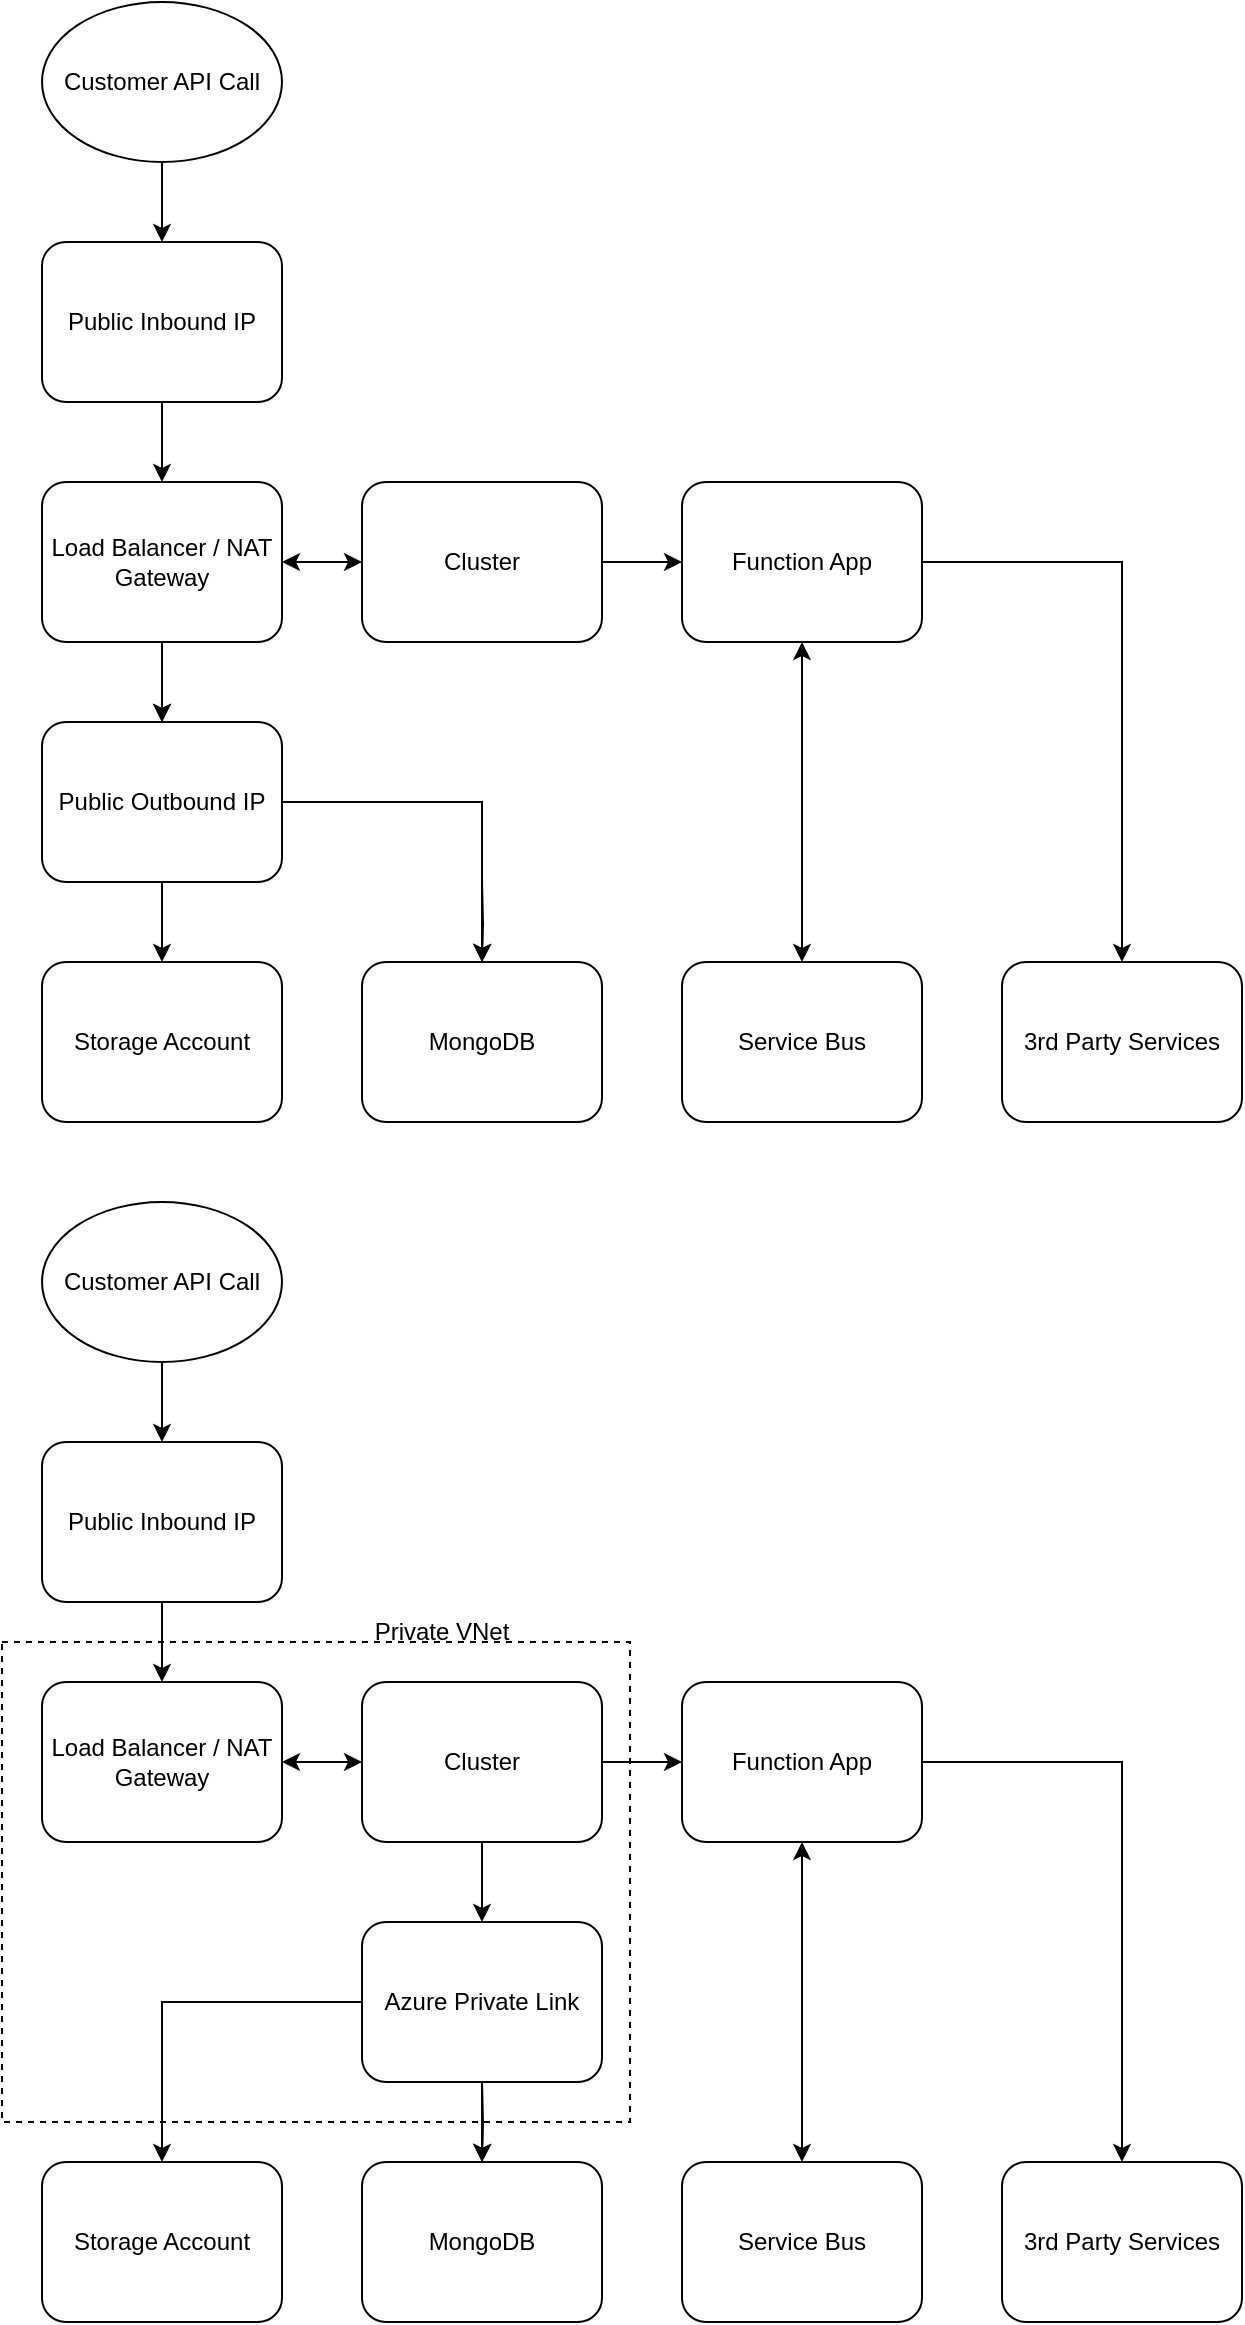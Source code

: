 <mxfile version="23.0.1" type="github">
  <diagram name="Page-1" id="20M73AAbPpsOpiNFh2Rf">
    <mxGraphModel dx="1865" dy="1080" grid="1" gridSize="10" guides="1" tooltips="1" connect="1" arrows="1" fold="1" page="1" pageScale="1" pageWidth="827" pageHeight="1169" math="0" shadow="0">
      <root>
        <mxCell id="0" />
        <mxCell id="1" parent="0" />
        <mxCell id="LOcvImVd184odbR1vvfn-3" style="edgeStyle=orthogonalEdgeStyle;rounded=0;orthogonalLoop=1;jettySize=auto;html=1;entryX=0.5;entryY=0;entryDx=0;entryDy=0;startArrow=none;startFill=0;exitX=0.5;exitY=1;exitDx=0;exitDy=0;" edge="1" parent="1" source="LOcvImVd184odbR1vvfn-48" target="LOcvImVd184odbR1vvfn-2">
          <mxGeometry relative="1" as="geometry">
            <mxPoint x="180" y="480" as="sourcePoint" />
          </mxGeometry>
        </mxCell>
        <mxCell id="LOcvImVd184odbR1vvfn-2" value="Storage Account" style="rounded=1;whiteSpace=wrap;html=1;" vertex="1" parent="1">
          <mxGeometry x="120" y="520" width="120" height="80" as="geometry" />
        </mxCell>
        <mxCell id="LOcvImVd184odbR1vvfn-11" value="MongoDB" style="rounded=1;whiteSpace=wrap;html=1;" vertex="1" parent="1">
          <mxGeometry x="280" y="520" width="120" height="80" as="geometry" />
        </mxCell>
        <mxCell id="LOcvImVd184odbR1vvfn-14" style="edgeStyle=orthogonalEdgeStyle;rounded=0;orthogonalLoop=1;jettySize=auto;html=1;entryX=0.5;entryY=0;entryDx=0;entryDy=0;startArrow=none;startFill=0;" edge="1" parent="1" target="LOcvImVd184odbR1vvfn-11">
          <mxGeometry relative="1" as="geometry">
            <mxPoint x="340" y="480" as="sourcePoint" />
          </mxGeometry>
        </mxCell>
        <mxCell id="LOcvImVd184odbR1vvfn-16" style="edgeStyle=orthogonalEdgeStyle;rounded=0;orthogonalLoop=1;jettySize=auto;html=1;entryX=0.5;entryY=0;entryDx=0;entryDy=0;startArrow=classic;startFill=1;" edge="1" parent="1" source="LOcvImVd184odbR1vvfn-13" target="LOcvImVd184odbR1vvfn-15">
          <mxGeometry relative="1" as="geometry" />
        </mxCell>
        <mxCell id="LOcvImVd184odbR1vvfn-18" style="edgeStyle=orthogonalEdgeStyle;rounded=0;orthogonalLoop=1;jettySize=auto;html=1;" edge="1" parent="1" source="LOcvImVd184odbR1vvfn-13" target="LOcvImVd184odbR1vvfn-17">
          <mxGeometry relative="1" as="geometry" />
        </mxCell>
        <mxCell id="LOcvImVd184odbR1vvfn-13" value="Function App" style="rounded=1;whiteSpace=wrap;html=1;" vertex="1" parent="1">
          <mxGeometry x="440" y="280" width="120" height="80" as="geometry" />
        </mxCell>
        <mxCell id="LOcvImVd184odbR1vvfn-15" value="Service Bus" style="rounded=1;whiteSpace=wrap;html=1;" vertex="1" parent="1">
          <mxGeometry x="440" y="520" width="120" height="80" as="geometry" />
        </mxCell>
        <mxCell id="LOcvImVd184odbR1vvfn-17" value="3rd Party Services" style="rounded=1;whiteSpace=wrap;html=1;" vertex="1" parent="1">
          <mxGeometry x="600" y="520" width="120" height="80" as="geometry" />
        </mxCell>
        <mxCell id="LOcvImVd184odbR1vvfn-52" style="edgeStyle=orthogonalEdgeStyle;rounded=0;orthogonalLoop=1;jettySize=auto;html=1;entryX=0.5;entryY=0;entryDx=0;entryDy=0;" edge="1" parent="1" source="LOcvImVd184odbR1vvfn-48" target="LOcvImVd184odbR1vvfn-11">
          <mxGeometry relative="1" as="geometry">
            <Array as="points">
              <mxPoint x="340" y="440" />
            </Array>
          </mxGeometry>
        </mxCell>
        <mxCell id="LOcvImVd184odbR1vvfn-42" value="Load Balancer / NAT Gateway" style="rounded=1;whiteSpace=wrap;html=1;" vertex="1" parent="1">
          <mxGeometry x="120" y="280" width="120" height="80" as="geometry" />
        </mxCell>
        <mxCell id="LOcvImVd184odbR1vvfn-50" value="" style="edgeStyle=orthogonalEdgeStyle;rounded=0;orthogonalLoop=1;jettySize=auto;html=1;entryX=0.5;entryY=0;entryDx=0;entryDy=0;startArrow=classic;startFill=1;" edge="1" parent="1" source="LOcvImVd184odbR1vvfn-13" target="LOcvImVd184odbR1vvfn-1">
          <mxGeometry relative="1" as="geometry">
            <mxPoint x="440" y="320" as="sourcePoint" />
            <mxPoint x="340" y="400" as="targetPoint" />
            <Array as="points">
              <mxPoint x="340" y="320" />
            </Array>
          </mxGeometry>
        </mxCell>
        <mxCell id="LOcvImVd184odbR1vvfn-59" style="edgeStyle=orthogonalEdgeStyle;rounded=0;orthogonalLoop=1;jettySize=auto;html=1;entryX=1;entryY=0.5;entryDx=0;entryDy=0;startArrow=classic;startFill=1;" edge="1" parent="1" source="LOcvImVd184odbR1vvfn-1" target="LOcvImVd184odbR1vvfn-42">
          <mxGeometry relative="1" as="geometry" />
        </mxCell>
        <mxCell id="LOcvImVd184odbR1vvfn-1" value="Cluster" style="rounded=1;whiteSpace=wrap;html=1;" vertex="1" parent="1">
          <mxGeometry x="280" y="280" width="120" height="80" as="geometry" />
        </mxCell>
        <mxCell id="LOcvImVd184odbR1vvfn-53" value="" style="edgeStyle=orthogonalEdgeStyle;rounded=0;orthogonalLoop=1;jettySize=auto;html=1;entryX=0.5;entryY=0;entryDx=0;entryDy=0;startArrow=none;startFill=0;exitX=0.5;exitY=1;exitDx=0;exitDy=0;" edge="1" parent="1" source="LOcvImVd184odbR1vvfn-42" target="LOcvImVd184odbR1vvfn-48">
          <mxGeometry relative="1" as="geometry">
            <mxPoint x="180" y="360" as="sourcePoint" />
            <mxPoint x="180" y="520" as="targetPoint" />
          </mxGeometry>
        </mxCell>
        <mxCell id="LOcvImVd184odbR1vvfn-54" value="" style="edgeStyle=orthogonalEdgeStyle;rounded=0;orthogonalLoop=1;jettySize=auto;html=1;entryX=0.5;entryY=0;entryDx=0;entryDy=0;" edge="1" parent="1" source="LOcvImVd184odbR1vvfn-42" target="LOcvImVd184odbR1vvfn-48">
          <mxGeometry relative="1" as="geometry">
            <mxPoint x="180" y="360" as="sourcePoint" />
            <mxPoint x="340" y="520" as="targetPoint" />
            <Array as="points" />
          </mxGeometry>
        </mxCell>
        <mxCell id="LOcvImVd184odbR1vvfn-48" value="Public Outbound IP" style="rounded=1;whiteSpace=wrap;html=1;" vertex="1" parent="1">
          <mxGeometry x="120" y="400" width="120" height="80" as="geometry" />
        </mxCell>
        <mxCell id="LOcvImVd184odbR1vvfn-56" style="edgeStyle=orthogonalEdgeStyle;rounded=0;orthogonalLoop=1;jettySize=auto;html=1;entryX=0.5;entryY=0;entryDx=0;entryDy=0;" edge="1" parent="1" source="LOcvImVd184odbR1vvfn-55" target="LOcvImVd184odbR1vvfn-42">
          <mxGeometry relative="1" as="geometry" />
        </mxCell>
        <mxCell id="LOcvImVd184odbR1vvfn-55" value="Public Inbound IP" style="rounded=1;whiteSpace=wrap;html=1;" vertex="1" parent="1">
          <mxGeometry x="120" y="160" width="120" height="80" as="geometry" />
        </mxCell>
        <mxCell id="LOcvImVd184odbR1vvfn-58" style="edgeStyle=orthogonalEdgeStyle;rounded=0;orthogonalLoop=1;jettySize=auto;html=1;entryX=0.5;entryY=0;entryDx=0;entryDy=0;" edge="1" parent="1" source="LOcvImVd184odbR1vvfn-57" target="LOcvImVd184odbR1vvfn-55">
          <mxGeometry relative="1" as="geometry" />
        </mxCell>
        <mxCell id="LOcvImVd184odbR1vvfn-57" value="Customer API Call" style="ellipse;whiteSpace=wrap;html=1;" vertex="1" parent="1">
          <mxGeometry x="120" y="40" width="120" height="80" as="geometry" />
        </mxCell>
        <mxCell id="LOcvImVd184odbR1vvfn-60" style="edgeStyle=orthogonalEdgeStyle;rounded=0;orthogonalLoop=1;jettySize=auto;html=1;entryX=0.5;entryY=0;entryDx=0;entryDy=0;startArrow=none;startFill=0;exitX=0.5;exitY=1;exitDx=0;exitDy=0;" edge="1" parent="1" source="LOcvImVd184odbR1vvfn-76" target="LOcvImVd184odbR1vvfn-61">
          <mxGeometry relative="1" as="geometry">
            <mxPoint x="180" y="1080" as="sourcePoint" />
            <Array as="points">
              <mxPoint x="340" y="1040" />
              <mxPoint x="180" y="1040" />
            </Array>
          </mxGeometry>
        </mxCell>
        <mxCell id="LOcvImVd184odbR1vvfn-61" value="Storage Account" style="rounded=1;whiteSpace=wrap;html=1;" vertex="1" parent="1">
          <mxGeometry x="120" y="1120" width="120" height="80" as="geometry" />
        </mxCell>
        <mxCell id="LOcvImVd184odbR1vvfn-62" value="MongoDB" style="rounded=1;whiteSpace=wrap;html=1;" vertex="1" parent="1">
          <mxGeometry x="280" y="1120" width="120" height="80" as="geometry" />
        </mxCell>
        <mxCell id="LOcvImVd184odbR1vvfn-63" style="edgeStyle=orthogonalEdgeStyle;rounded=0;orthogonalLoop=1;jettySize=auto;html=1;entryX=0.5;entryY=0;entryDx=0;entryDy=0;startArrow=none;startFill=0;" edge="1" parent="1" target="LOcvImVd184odbR1vvfn-62">
          <mxGeometry relative="1" as="geometry">
            <mxPoint x="340" y="1080" as="sourcePoint" />
          </mxGeometry>
        </mxCell>
        <mxCell id="LOcvImVd184odbR1vvfn-64" style="edgeStyle=orthogonalEdgeStyle;rounded=0;orthogonalLoop=1;jettySize=auto;html=1;entryX=0.5;entryY=0;entryDx=0;entryDy=0;startArrow=classic;startFill=1;" edge="1" parent="1" source="LOcvImVd184odbR1vvfn-66" target="LOcvImVd184odbR1vvfn-67">
          <mxGeometry relative="1" as="geometry" />
        </mxCell>
        <mxCell id="LOcvImVd184odbR1vvfn-65" style="edgeStyle=orthogonalEdgeStyle;rounded=0;orthogonalLoop=1;jettySize=auto;html=1;" edge="1" parent="1" source="LOcvImVd184odbR1vvfn-66" target="LOcvImVd184odbR1vvfn-68">
          <mxGeometry relative="1" as="geometry" />
        </mxCell>
        <mxCell id="LOcvImVd184odbR1vvfn-66" value="Function App" style="rounded=1;whiteSpace=wrap;html=1;" vertex="1" parent="1">
          <mxGeometry x="440" y="880" width="120" height="80" as="geometry" />
        </mxCell>
        <mxCell id="LOcvImVd184odbR1vvfn-67" value="Service Bus" style="rounded=1;whiteSpace=wrap;html=1;" vertex="1" parent="1">
          <mxGeometry x="440" y="1120" width="120" height="80" as="geometry" />
        </mxCell>
        <mxCell id="LOcvImVd184odbR1vvfn-68" value="3rd Party Services" style="rounded=1;whiteSpace=wrap;html=1;" vertex="1" parent="1">
          <mxGeometry x="600" y="1120" width="120" height="80" as="geometry" />
        </mxCell>
        <mxCell id="LOcvImVd184odbR1vvfn-69" style="edgeStyle=orthogonalEdgeStyle;rounded=0;orthogonalLoop=1;jettySize=auto;html=1;entryX=0.5;entryY=0;entryDx=0;entryDy=0;" edge="1" parent="1" source="LOcvImVd184odbR1vvfn-76" target="LOcvImVd184odbR1vvfn-62">
          <mxGeometry relative="1" as="geometry">
            <Array as="points">
              <mxPoint x="340" y="1040" />
            </Array>
          </mxGeometry>
        </mxCell>
        <mxCell id="LOcvImVd184odbR1vvfn-70" value="Load Balancer / NAT Gateway" style="rounded=1;whiteSpace=wrap;html=1;" vertex="1" parent="1">
          <mxGeometry x="120" y="880" width="120" height="80" as="geometry" />
        </mxCell>
        <mxCell id="LOcvImVd184odbR1vvfn-71" value="" style="edgeStyle=orthogonalEdgeStyle;rounded=0;orthogonalLoop=1;jettySize=auto;html=1;entryX=0.5;entryY=0;entryDx=0;entryDy=0;startArrow=classic;startFill=1;" edge="1" parent="1" source="LOcvImVd184odbR1vvfn-66" target="LOcvImVd184odbR1vvfn-73">
          <mxGeometry relative="1" as="geometry">
            <mxPoint x="440" y="920" as="sourcePoint" />
            <mxPoint x="340" y="1000" as="targetPoint" />
            <Array as="points">
              <mxPoint x="340" y="920" />
            </Array>
          </mxGeometry>
        </mxCell>
        <mxCell id="LOcvImVd184odbR1vvfn-72" style="edgeStyle=orthogonalEdgeStyle;rounded=0;orthogonalLoop=1;jettySize=auto;html=1;entryX=1;entryY=0.5;entryDx=0;entryDy=0;startArrow=classic;startFill=1;" edge="1" parent="1" source="LOcvImVd184odbR1vvfn-73" target="LOcvImVd184odbR1vvfn-70">
          <mxGeometry relative="1" as="geometry" />
        </mxCell>
        <mxCell id="LOcvImVd184odbR1vvfn-81" style="edgeStyle=orthogonalEdgeStyle;rounded=0;orthogonalLoop=1;jettySize=auto;html=1;entryX=0.5;entryY=0;entryDx=0;entryDy=0;" edge="1" parent="1" source="LOcvImVd184odbR1vvfn-73" target="LOcvImVd184odbR1vvfn-76">
          <mxGeometry relative="1" as="geometry" />
        </mxCell>
        <mxCell id="LOcvImVd184odbR1vvfn-73" value="Cluster" style="rounded=1;whiteSpace=wrap;html=1;" vertex="1" parent="1">
          <mxGeometry x="280" y="880" width="120" height="80" as="geometry" />
        </mxCell>
        <mxCell id="LOcvImVd184odbR1vvfn-76" value="Azure Private Link" style="rounded=1;whiteSpace=wrap;html=1;" vertex="1" parent="1">
          <mxGeometry x="280" y="1000" width="120" height="80" as="geometry" />
        </mxCell>
        <mxCell id="LOcvImVd184odbR1vvfn-77" style="edgeStyle=orthogonalEdgeStyle;rounded=0;orthogonalLoop=1;jettySize=auto;html=1;entryX=0.5;entryY=0;entryDx=0;entryDy=0;" edge="1" parent="1" source="LOcvImVd184odbR1vvfn-78" target="LOcvImVd184odbR1vvfn-70">
          <mxGeometry relative="1" as="geometry" />
        </mxCell>
        <mxCell id="LOcvImVd184odbR1vvfn-78" value="Public Inbound IP" style="rounded=1;whiteSpace=wrap;html=1;" vertex="1" parent="1">
          <mxGeometry x="120" y="760" width="120" height="80" as="geometry" />
        </mxCell>
        <mxCell id="LOcvImVd184odbR1vvfn-79" style="edgeStyle=orthogonalEdgeStyle;rounded=0;orthogonalLoop=1;jettySize=auto;html=1;entryX=0.5;entryY=0;entryDx=0;entryDy=0;" edge="1" parent="1" source="LOcvImVd184odbR1vvfn-80" target="LOcvImVd184odbR1vvfn-78">
          <mxGeometry relative="1" as="geometry" />
        </mxCell>
        <mxCell id="LOcvImVd184odbR1vvfn-80" value="Customer API Call" style="ellipse;whiteSpace=wrap;html=1;" vertex="1" parent="1">
          <mxGeometry x="120" y="640" width="120" height="80" as="geometry" />
        </mxCell>
        <mxCell id="LOcvImVd184odbR1vvfn-82" value="" style="rounded=0;whiteSpace=wrap;html=1;fillColor=none;dashed=1;" vertex="1" parent="1">
          <mxGeometry x="100" y="860" width="314" height="240" as="geometry" />
        </mxCell>
        <mxCell id="LOcvImVd184odbR1vvfn-83" value="Private VNet" style="text;html=1;strokeColor=none;fillColor=none;align=center;verticalAlign=middle;whiteSpace=wrap;rounded=0;" vertex="1" parent="1">
          <mxGeometry x="280" y="840" width="80" height="30" as="geometry" />
        </mxCell>
      </root>
    </mxGraphModel>
  </diagram>
</mxfile>
